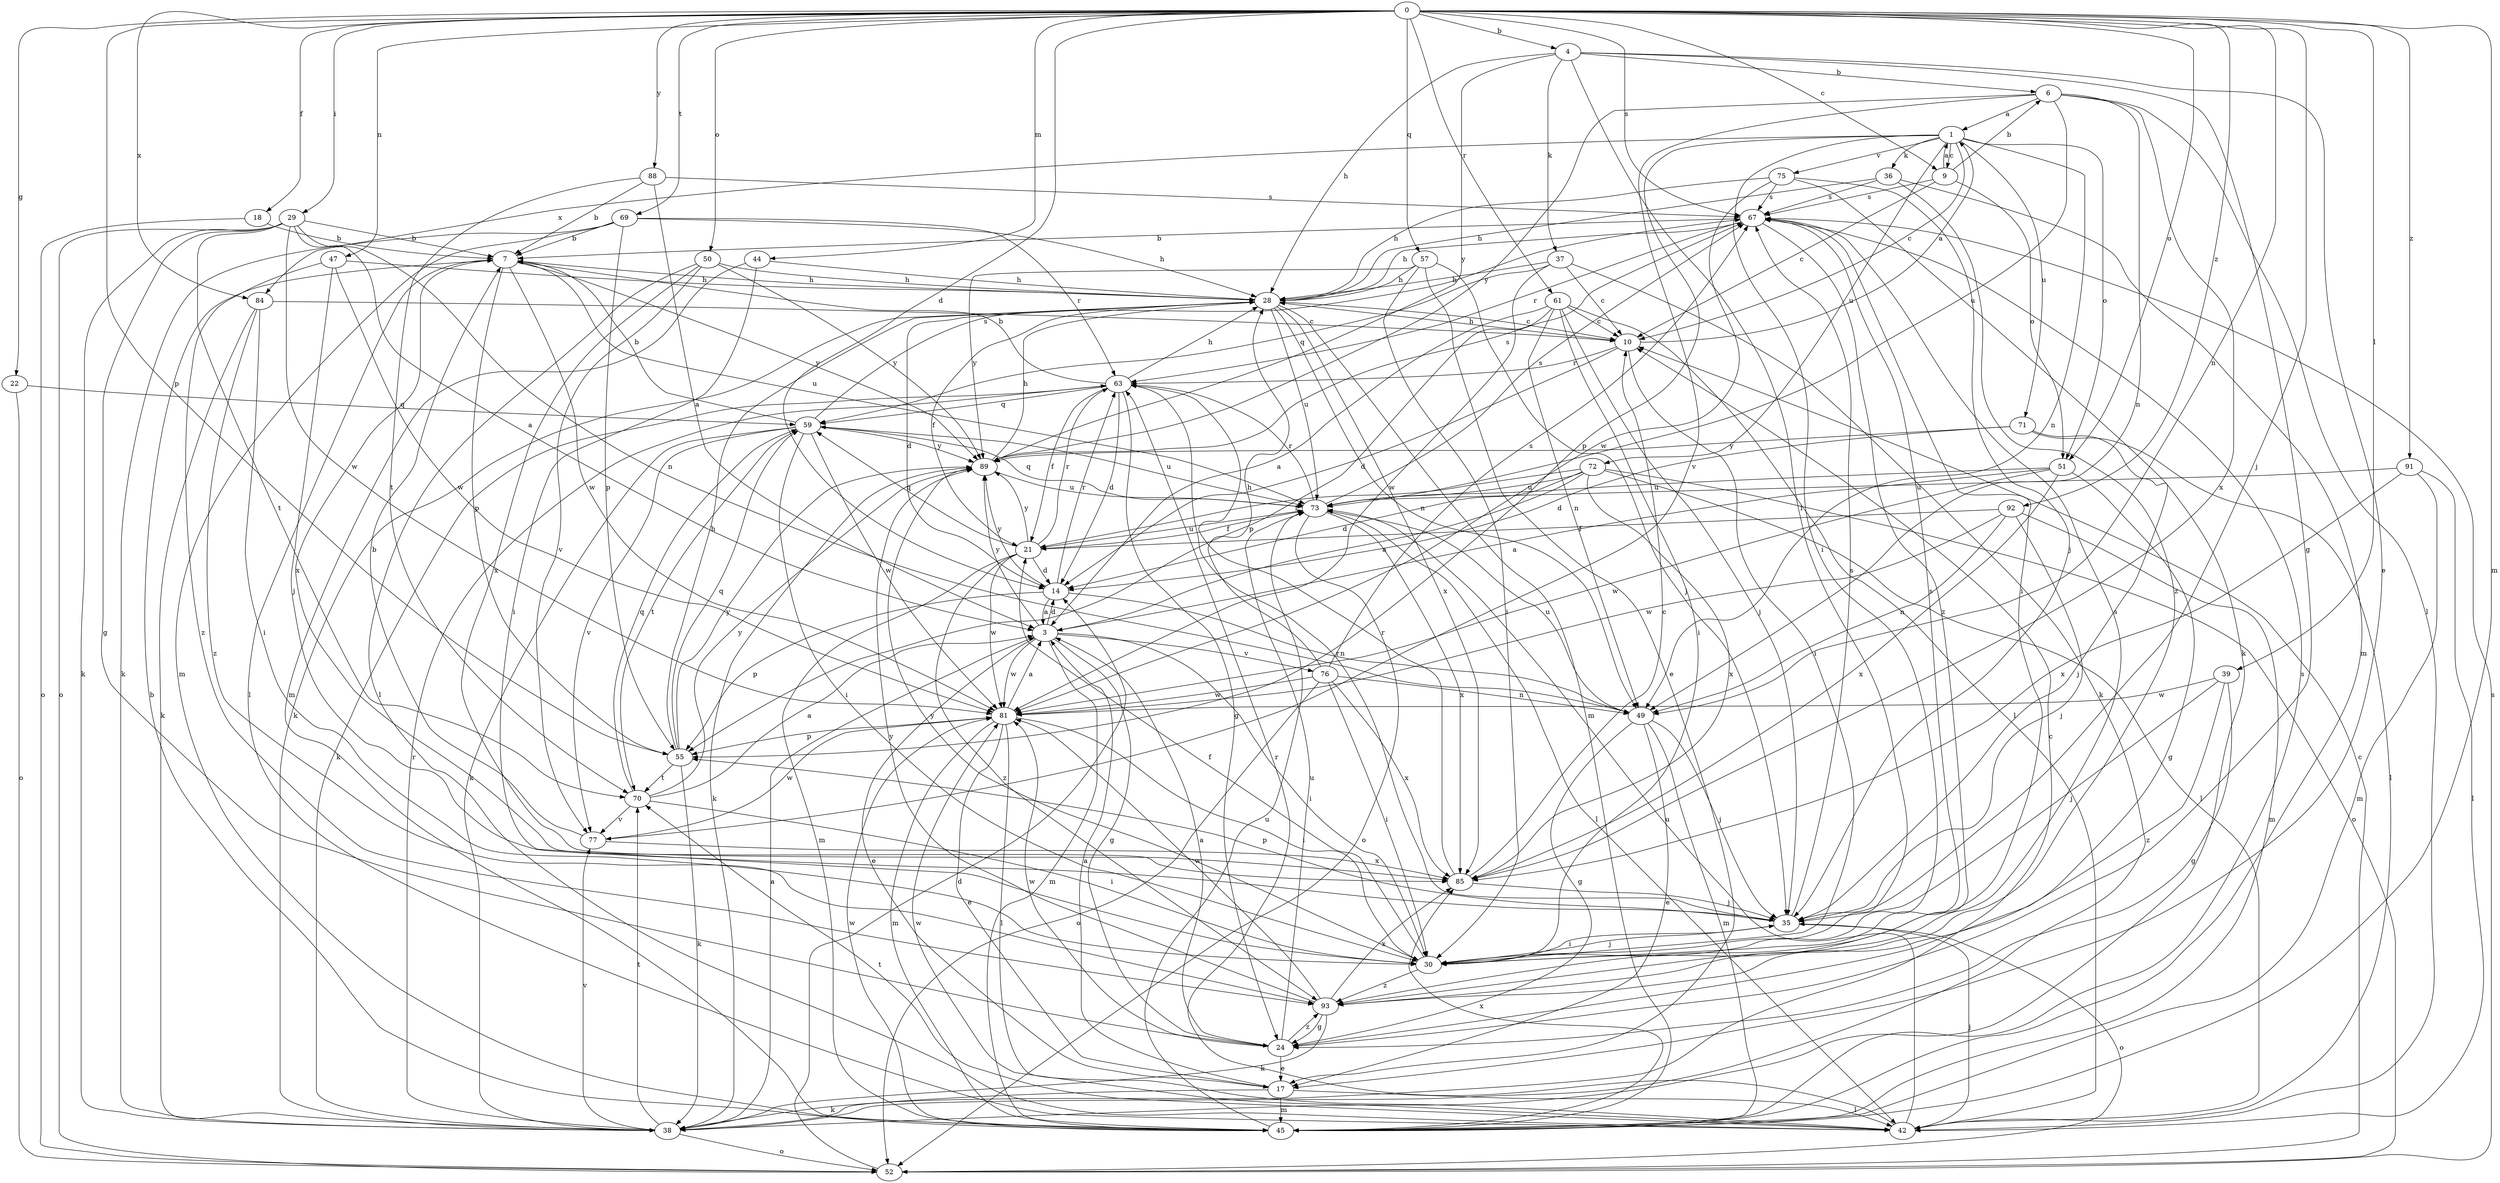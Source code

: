 strict digraph  {
0;
1;
3;
4;
6;
7;
9;
10;
14;
17;
18;
21;
22;
24;
28;
29;
30;
35;
36;
37;
38;
39;
42;
44;
45;
47;
49;
50;
51;
52;
55;
57;
59;
61;
63;
67;
69;
70;
71;
72;
73;
75;
76;
77;
81;
84;
85;
88;
89;
91;
92;
93;
0 -> 4  [label=b];
0 -> 9  [label=c];
0 -> 14  [label=d];
0 -> 18  [label=f];
0 -> 22  [label=g];
0 -> 29  [label=i];
0 -> 35  [label=j];
0 -> 39  [label=l];
0 -> 44  [label=m];
0 -> 45  [label=m];
0 -> 47  [label=n];
0 -> 49  [label=n];
0 -> 50  [label=o];
0 -> 51  [label=o];
0 -> 55  [label=p];
0 -> 57  [label=q];
0 -> 61  [label=r];
0 -> 67  [label=s];
0 -> 69  [label=t];
0 -> 84  [label=x];
0 -> 88  [label=y];
0 -> 91  [label=z];
0 -> 92  [label=z];
1 -> 9  [label=c];
1 -> 10  [label=c];
1 -> 30  [label=i];
1 -> 36  [label=k];
1 -> 49  [label=n];
1 -> 51  [label=o];
1 -> 55  [label=p];
1 -> 71  [label=u];
1 -> 72  [label=u];
1 -> 75  [label=v];
1 -> 84  [label=x];
3 -> 14  [label=d];
3 -> 17  [label=e];
3 -> 24  [label=g];
3 -> 30  [label=i];
3 -> 45  [label=m];
3 -> 76  [label=v];
3 -> 81  [label=w];
3 -> 89  [label=y];
4 -> 6  [label=b];
4 -> 17  [label=e];
4 -> 24  [label=g];
4 -> 28  [label=h];
4 -> 30  [label=i];
4 -> 37  [label=k];
4 -> 89  [label=y];
6 -> 1  [label=a];
6 -> 42  [label=l];
6 -> 49  [label=n];
6 -> 73  [label=u];
6 -> 77  [label=v];
6 -> 85  [label=x];
6 -> 89  [label=y];
7 -> 28  [label=h];
7 -> 42  [label=l];
7 -> 55  [label=p];
7 -> 73  [label=u];
7 -> 81  [label=w];
7 -> 85  [label=x];
7 -> 89  [label=y];
9 -> 1  [label=a];
9 -> 6  [label=b];
9 -> 10  [label=c];
9 -> 51  [label=o];
9 -> 67  [label=s];
10 -> 1  [label=a];
10 -> 14  [label=d];
10 -> 28  [label=h];
10 -> 30  [label=i];
10 -> 63  [label=r];
14 -> 3  [label=a];
14 -> 49  [label=n];
14 -> 55  [label=p];
14 -> 63  [label=r];
14 -> 89  [label=y];
17 -> 3  [label=a];
17 -> 38  [label=k];
17 -> 42  [label=l];
17 -> 45  [label=m];
18 -> 7  [label=b];
18 -> 52  [label=o];
21 -> 14  [label=d];
21 -> 45  [label=m];
21 -> 59  [label=q];
21 -> 63  [label=r];
21 -> 73  [label=u];
21 -> 81  [label=w];
21 -> 89  [label=y];
21 -> 93  [label=z];
22 -> 52  [label=o];
22 -> 59  [label=q];
24 -> 3  [label=a];
24 -> 17  [label=e];
24 -> 73  [label=u];
24 -> 81  [label=w];
24 -> 93  [label=z];
28 -> 10  [label=c];
28 -> 14  [label=d];
28 -> 21  [label=f];
28 -> 38  [label=k];
28 -> 45  [label=m];
28 -> 49  [label=n];
28 -> 73  [label=u];
28 -> 85  [label=x];
29 -> 3  [label=a];
29 -> 7  [label=b];
29 -> 24  [label=g];
29 -> 38  [label=k];
29 -> 49  [label=n];
29 -> 52  [label=o];
29 -> 70  [label=t];
29 -> 81  [label=w];
30 -> 21  [label=f];
30 -> 35  [label=j];
30 -> 67  [label=s];
30 -> 89  [label=y];
30 -> 93  [label=z];
35 -> 30  [label=i];
35 -> 52  [label=o];
35 -> 55  [label=p];
35 -> 63  [label=r];
35 -> 67  [label=s];
36 -> 28  [label=h];
36 -> 45  [label=m];
36 -> 67  [label=s];
36 -> 93  [label=z];
37 -> 10  [label=c];
37 -> 28  [label=h];
37 -> 38  [label=k];
37 -> 59  [label=q];
37 -> 81  [label=w];
38 -> 3  [label=a];
38 -> 10  [label=c];
38 -> 52  [label=o];
38 -> 63  [label=r];
38 -> 70  [label=t];
38 -> 77  [label=v];
39 -> 24  [label=g];
39 -> 35  [label=j];
39 -> 81  [label=w];
39 -> 93  [label=z];
42 -> 35  [label=j];
42 -> 63  [label=r];
42 -> 70  [label=t];
42 -> 73  [label=u];
42 -> 81  [label=w];
44 -> 28  [label=h];
44 -> 30  [label=i];
44 -> 45  [label=m];
45 -> 7  [label=b];
45 -> 67  [label=s];
45 -> 73  [label=u];
45 -> 81  [label=w];
45 -> 85  [label=x];
47 -> 28  [label=h];
47 -> 35  [label=j];
47 -> 81  [label=w];
47 -> 93  [label=z];
49 -> 17  [label=e];
49 -> 24  [label=g];
49 -> 35  [label=j];
49 -> 45  [label=m];
49 -> 73  [label=u];
50 -> 28  [label=h];
50 -> 42  [label=l];
50 -> 77  [label=v];
50 -> 85  [label=x];
50 -> 89  [label=y];
51 -> 3  [label=a];
51 -> 24  [label=g];
51 -> 73  [label=u];
51 -> 81  [label=w];
51 -> 85  [label=x];
52 -> 10  [label=c];
52 -> 14  [label=d];
52 -> 67  [label=s];
55 -> 28  [label=h];
55 -> 38  [label=k];
55 -> 59  [label=q];
55 -> 70  [label=t];
55 -> 89  [label=y];
57 -> 17  [label=e];
57 -> 28  [label=h];
57 -> 30  [label=i];
57 -> 35  [label=j];
57 -> 89  [label=y];
59 -> 7  [label=b];
59 -> 30  [label=i];
59 -> 38  [label=k];
59 -> 67  [label=s];
59 -> 70  [label=t];
59 -> 73  [label=u];
59 -> 77  [label=v];
59 -> 81  [label=w];
59 -> 89  [label=y];
61 -> 3  [label=a];
61 -> 10  [label=c];
61 -> 30  [label=i];
61 -> 35  [label=j];
61 -> 42  [label=l];
61 -> 49  [label=n];
61 -> 55  [label=p];
63 -> 7  [label=b];
63 -> 14  [label=d];
63 -> 21  [label=f];
63 -> 24  [label=g];
63 -> 28  [label=h];
63 -> 38  [label=k];
63 -> 59  [label=q];
67 -> 7  [label=b];
67 -> 28  [label=h];
67 -> 30  [label=i];
67 -> 63  [label=r];
67 -> 93  [label=z];
69 -> 7  [label=b];
69 -> 28  [label=h];
69 -> 38  [label=k];
69 -> 45  [label=m];
69 -> 55  [label=p];
69 -> 63  [label=r];
70 -> 3  [label=a];
70 -> 30  [label=i];
70 -> 59  [label=q];
70 -> 77  [label=v];
70 -> 89  [label=y];
71 -> 14  [label=d];
71 -> 35  [label=j];
71 -> 42  [label=l];
71 -> 89  [label=y];
72 -> 3  [label=a];
72 -> 14  [label=d];
72 -> 21  [label=f];
72 -> 42  [label=l];
72 -> 52  [label=o];
72 -> 73  [label=u];
72 -> 85  [label=x];
73 -> 21  [label=f];
73 -> 42  [label=l];
73 -> 52  [label=o];
73 -> 59  [label=q];
73 -> 63  [label=r];
73 -> 67  [label=s];
73 -> 85  [label=x];
75 -> 28  [label=h];
75 -> 35  [label=j];
75 -> 38  [label=k];
75 -> 67  [label=s];
75 -> 81  [label=w];
76 -> 28  [label=h];
76 -> 30  [label=i];
76 -> 49  [label=n];
76 -> 52  [label=o];
76 -> 67  [label=s];
76 -> 81  [label=w];
76 -> 85  [label=x];
77 -> 7  [label=b];
77 -> 81  [label=w];
77 -> 85  [label=x];
81 -> 3  [label=a];
81 -> 17  [label=e];
81 -> 30  [label=i];
81 -> 42  [label=l];
81 -> 45  [label=m];
81 -> 55  [label=p];
84 -> 10  [label=c];
84 -> 30  [label=i];
84 -> 38  [label=k];
84 -> 93  [label=z];
85 -> 10  [label=c];
85 -> 35  [label=j];
85 -> 63  [label=r];
88 -> 3  [label=a];
88 -> 7  [label=b];
88 -> 67  [label=s];
88 -> 70  [label=t];
89 -> 28  [label=h];
89 -> 38  [label=k];
89 -> 67  [label=s];
89 -> 73  [label=u];
91 -> 42  [label=l];
91 -> 45  [label=m];
91 -> 73  [label=u];
91 -> 85  [label=x];
92 -> 21  [label=f];
92 -> 35  [label=j];
92 -> 45  [label=m];
92 -> 49  [label=n];
92 -> 81  [label=w];
93 -> 24  [label=g];
93 -> 38  [label=k];
93 -> 67  [label=s];
93 -> 81  [label=w];
93 -> 85  [label=x];
93 -> 89  [label=y];
}
